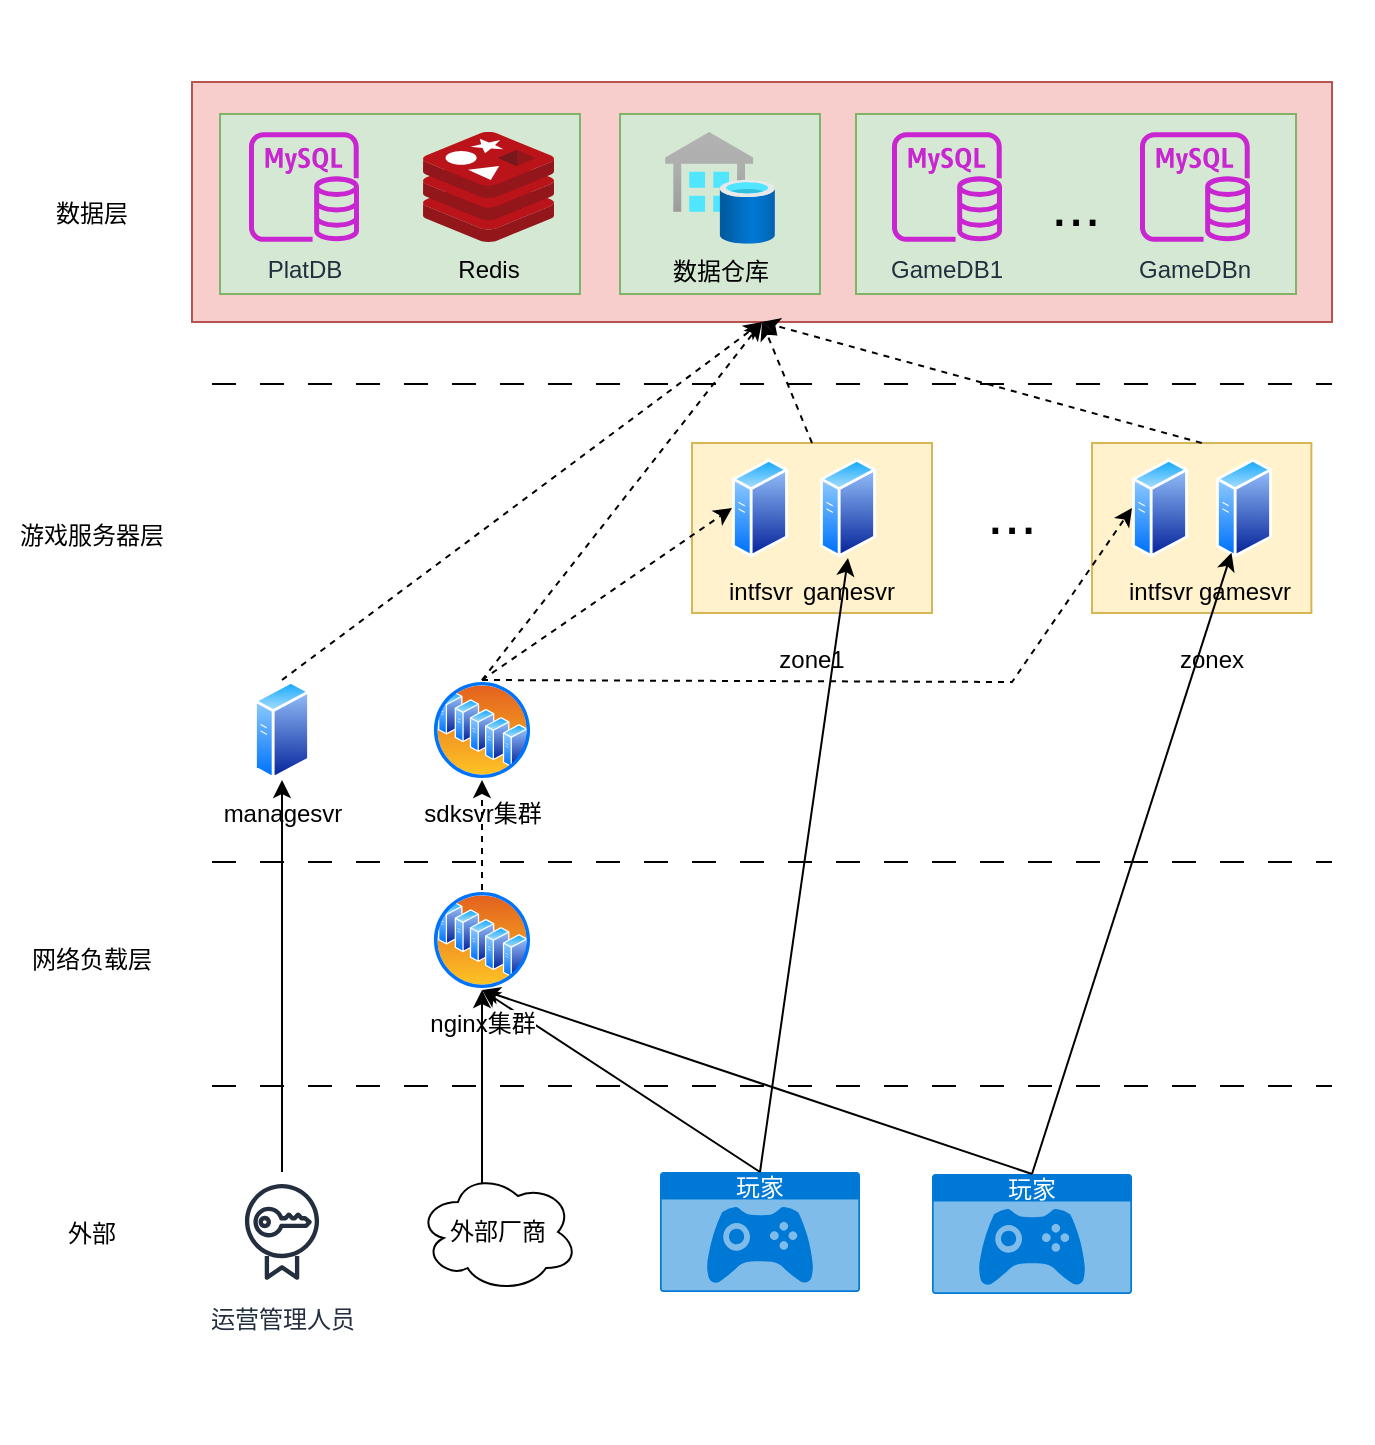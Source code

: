 <mxfile version="24.5.2" type="github">
  <diagram name="第 1 页" id="lp-h-IDp_jfbS1XNpj3D">
    <mxGraphModel dx="1213" dy="746" grid="1" gridSize="10" guides="1" tooltips="1" connect="1" arrows="1" fold="1" page="1" pageScale="1" pageWidth="827" pageHeight="1169" math="0" shadow="0">
      <root>
        <mxCell id="0" />
        <mxCell id="1" parent="0" />
        <mxCell id="fdmkG5_0djtjP1UlIzq4-67" value="" style="rounded=0;whiteSpace=wrap;html=1;fillColor=#f8cecc;strokeColor=#b85450;" vertex="1" parent="1">
          <mxGeometry x="150" y="50" width="570" height="120" as="geometry" />
        </mxCell>
        <mxCell id="fdmkG5_0djtjP1UlIzq4-42" value="" style="rounded=0;whiteSpace=wrap;html=1;fillColor=#fff2cc;strokeColor=#d6b656;" vertex="1" parent="1">
          <mxGeometry x="400" y="230.5" width="120" height="85" as="geometry" />
        </mxCell>
        <mxCell id="fdmkG5_0djtjP1UlIzq4-41" value="" style="rounded=0;whiteSpace=wrap;html=1;fillColor=#d5e8d4;strokeColor=#82b366;container=0;" vertex="1" parent="1">
          <mxGeometry x="364" y="66" width="100" height="90" as="geometry" />
        </mxCell>
        <mxCell id="fdmkG5_0djtjP1UlIzq4-1" value="玩家" style="html=1;whiteSpace=wrap;strokeColor=none;fillColor=#0079D6;labelPosition=center;verticalLabelPosition=middle;verticalAlign=top;align=center;fontSize=12;outlineConnect=0;spacingTop=-6;fontColor=#FFFFFF;sketch=0;shape=mxgraph.sitemap.game;" vertex="1" parent="1">
          <mxGeometry x="384" y="595" width="100" height="60" as="geometry" />
        </mxCell>
        <mxCell id="fdmkG5_0djtjP1UlIzq4-5" value="managesvr" style="image;aspect=fixed;perimeter=ellipsePerimeter;html=1;align=center;shadow=0;dashed=0;spacingTop=3;image=img/lib/active_directory/generic_server.svg;" vertex="1" parent="1">
          <mxGeometry x="181" y="349" width="28.0" height="50" as="geometry" />
        </mxCell>
        <mxCell id="fdmkG5_0djtjP1UlIzq4-6" value="&lt;div&gt;sdksvr集群&lt;/div&gt;" style="image;aspect=fixed;perimeter=ellipsePerimeter;html=1;align=center;shadow=0;dashed=0;spacingTop=3;image=img/lib/active_directory/server_farm.svg;imageBackground=none;" vertex="1" parent="1">
          <mxGeometry x="270" y="349" width="50" height="50" as="geometry" />
        </mxCell>
        <mxCell id="fdmkG5_0djtjP1UlIzq4-7" value="" style="endArrow=classic;html=1;rounded=0;exitX=0.5;exitY=0;exitDx=0;exitDy=0;dashed=1;entryX=0.5;entryY=1;entryDx=0;entryDy=0;" edge="1" parent="1" source="fdmkG5_0djtjP1UlIzq4-5" target="fdmkG5_0djtjP1UlIzq4-67">
          <mxGeometry width="50" height="50" relative="1" as="geometry">
            <mxPoint x="420" y="380" as="sourcePoint" />
            <mxPoint x="520" y="70" as="targetPoint" />
          </mxGeometry>
        </mxCell>
        <mxCell id="fdmkG5_0djtjP1UlIzq4-9" value="" style="endArrow=classic;html=1;rounded=0;exitX=0.5;exitY=0;exitDx=0;exitDy=0;exitPerimeter=0;entryX=0.5;entryY=1;entryDx=0;entryDy=0;" edge="1" parent="1" source="fdmkG5_0djtjP1UlIzq4-1" target="fdmkG5_0djtjP1UlIzq4-25">
          <mxGeometry width="50" height="50" relative="1" as="geometry">
            <mxPoint x="420" y="436" as="sourcePoint" />
            <mxPoint x="470" y="386" as="targetPoint" />
          </mxGeometry>
        </mxCell>
        <mxCell id="fdmkG5_0djtjP1UlIzq4-10" value="" style="endArrow=classic;html=1;rounded=0;exitX=0.5;exitY=0;exitDx=0;exitDy=0;entryX=0.5;entryY=1;entryDx=0;entryDy=0;dashed=1;" edge="1" parent="1" source="fdmkG5_0djtjP1UlIzq4-6" target="fdmkG5_0djtjP1UlIzq4-67">
          <mxGeometry width="50" height="50" relative="1" as="geometry">
            <mxPoint x="420" y="380" as="sourcePoint" />
            <mxPoint x="470" y="330" as="targetPoint" />
          </mxGeometry>
        </mxCell>
        <mxCell id="fdmkG5_0djtjP1UlIzq4-11" value="运营管理人员" style="sketch=0;outlineConnect=0;fontColor=#232F3E;gradientColor=none;strokeColor=#232F3E;fillColor=#ffffff;dashed=0;verticalLabelPosition=bottom;verticalAlign=top;align=center;html=1;fontSize=12;fontStyle=0;aspect=fixed;shape=mxgraph.aws4.resourceIcon;resIcon=mxgraph.aws4.certificate_manager;" vertex="1" parent="1">
          <mxGeometry x="165" y="595" width="60" height="60" as="geometry" />
        </mxCell>
        <mxCell id="fdmkG5_0djtjP1UlIzq4-12" value="" style="endArrow=classic;html=1;rounded=0;entryX=0.5;entryY=1;entryDx=0;entryDy=0;" edge="1" parent="1" source="fdmkG5_0djtjP1UlIzq4-11" target="fdmkG5_0djtjP1UlIzq4-5">
          <mxGeometry width="50" height="50" relative="1" as="geometry">
            <mxPoint x="600" y="500" as="sourcePoint" />
            <mxPoint x="470" y="330" as="targetPoint" />
          </mxGeometry>
        </mxCell>
        <mxCell id="fdmkG5_0djtjP1UlIzq4-13" value="" style="endArrow=classic;html=1;rounded=0;exitX=0.5;exitY=0;exitDx=0;exitDy=0;exitPerimeter=0;entryX=0.5;entryY=1;entryDx=0;entryDy=0;" edge="1" parent="1" source="fdmkG5_0djtjP1UlIzq4-1" target="fdmkG5_0djtjP1UlIzq4-43">
          <mxGeometry width="50" height="50" relative="1" as="geometry">
            <mxPoint x="420" y="380" as="sourcePoint" />
            <mxPoint x="505" y="448" as="targetPoint" />
          </mxGeometry>
        </mxCell>
        <mxCell id="fdmkG5_0djtjP1UlIzq4-19" value="" style="endArrow=none;html=1;rounded=0;dashed=1;dashPattern=12 12;" edge="1" parent="1">
          <mxGeometry width="50" height="50" relative="1" as="geometry">
            <mxPoint x="160" y="552" as="sourcePoint" />
            <mxPoint x="720" y="552" as="targetPoint" />
          </mxGeometry>
        </mxCell>
        <mxCell id="fdmkG5_0djtjP1UlIzq4-20" value="" style="rounded=0;whiteSpace=wrap;html=1;fillColor=#d5e8d4;strokeColor=#82b366;container=0;" vertex="1" parent="1">
          <mxGeometry x="164" y="66" width="180" height="90" as="geometry" />
        </mxCell>
        <mxCell id="fdmkG5_0djtjP1UlIzq4-21" value="Redis" style="image;sketch=0;aspect=fixed;html=1;points=[];align=center;fontSize=12;image=img/lib/mscae/Cache_Redis_Product.svg;container=0;labelBackgroundColor=none;" vertex="1" parent="1">
          <mxGeometry x="265.52" y="75" width="65.48" height="55" as="geometry" />
        </mxCell>
        <mxCell id="fdmkG5_0djtjP1UlIzq4-22" value="PlatDB" style="sketch=0;outlineConnect=0;fontColor=#232F3E;gradientColor=none;fillColor=#C925D1;strokeColor=none;dashed=0;verticalLabelPosition=bottom;verticalAlign=top;align=center;html=1;fontSize=12;fontStyle=0;aspect=fixed;pointerEvents=1;shape=mxgraph.aws4.rds_mysql_instance;container=0;" vertex="1" parent="1">
          <mxGeometry x="178.495" y="75" width="55" height="55" as="geometry" />
        </mxCell>
        <mxCell id="fdmkG5_0djtjP1UlIzq4-24" value="数据仓库" style="image;aspect=fixed;html=1;points=[];align=center;fontSize=12;image=img/lib/azure2/databases/SQL_Data_Warehouses.svg;container=0;labelBackgroundColor=none;" vertex="1" parent="1">
          <mxGeometry x="386.503" y="75" width="55" height="55.85" as="geometry" />
        </mxCell>
        <mxCell id="fdmkG5_0djtjP1UlIzq4-25" value="nginx集群" style="image;aspect=fixed;perimeter=ellipsePerimeter;html=1;align=center;shadow=0;dashed=0;spacingTop=3;image=img/lib/active_directory/server_farm.svg;" vertex="1" parent="1">
          <mxGeometry x="270" y="454" width="50" height="50" as="geometry" />
        </mxCell>
        <mxCell id="fdmkG5_0djtjP1UlIzq4-26" value="" style="endArrow=classic;html=1;rounded=0;exitX=0.5;exitY=0;exitDx=0;exitDy=0;entryX=0.5;entryY=1;entryDx=0;entryDy=0;dashed=1;" edge="1" parent="1" source="fdmkG5_0djtjP1UlIzq4-25" target="fdmkG5_0djtjP1UlIzq4-6">
          <mxGeometry width="50" height="50" relative="1" as="geometry">
            <mxPoint x="420" y="380" as="sourcePoint" />
            <mxPoint x="470" y="330" as="targetPoint" />
          </mxGeometry>
        </mxCell>
        <mxCell id="fdmkG5_0djtjP1UlIzq4-27" value="外部厂商" style="ellipse;shape=cloud;whiteSpace=wrap;html=1;" vertex="1" parent="1">
          <mxGeometry x="263" y="595" width="80" height="60" as="geometry" />
        </mxCell>
        <mxCell id="fdmkG5_0djtjP1UlIzq4-28" value="" style="endArrow=classic;html=1;rounded=0;exitX=0.4;exitY=0.1;exitDx=0;exitDy=0;exitPerimeter=0;entryX=0.5;entryY=1;entryDx=0;entryDy=0;" edge="1" parent="1" source="fdmkG5_0djtjP1UlIzq4-27" target="fdmkG5_0djtjP1UlIzq4-25">
          <mxGeometry width="50" height="50" relative="1" as="geometry">
            <mxPoint x="420" y="436" as="sourcePoint" />
            <mxPoint x="470" y="386" as="targetPoint" />
          </mxGeometry>
        </mxCell>
        <mxCell id="fdmkG5_0djtjP1UlIzq4-29" value="" style="endArrow=none;html=1;rounded=0;dashed=1;dashPattern=12 12;" edge="1" parent="1">
          <mxGeometry width="50" height="50" relative="1" as="geometry">
            <mxPoint x="160" y="440" as="sourcePoint" />
            <mxPoint x="720" y="440" as="targetPoint" />
          </mxGeometry>
        </mxCell>
        <mxCell id="fdmkG5_0djtjP1UlIzq4-30" value="" style="endArrow=none;html=1;rounded=0;dashed=1;dashPattern=12 12;" edge="1" parent="1">
          <mxGeometry width="50" height="50" relative="1" as="geometry">
            <mxPoint x="160" y="201" as="sourcePoint" />
            <mxPoint x="720" y="201" as="targetPoint" />
          </mxGeometry>
        </mxCell>
        <mxCell id="fdmkG5_0djtjP1UlIzq4-31" value="数据层" style="text;strokeColor=none;align=center;fillColor=none;html=1;verticalAlign=middle;whiteSpace=wrap;rounded=0;" vertex="1" parent="1">
          <mxGeometry x="70" y="100.93" width="60" height="30" as="geometry" />
        </mxCell>
        <mxCell id="fdmkG5_0djtjP1UlIzq4-32" value="游戏服务器层" style="text;strokeColor=none;align=center;fillColor=none;html=1;verticalAlign=middle;whiteSpace=wrap;rounded=0;" vertex="1" parent="1">
          <mxGeometry x="55" y="262" width="90" height="30" as="geometry" />
        </mxCell>
        <mxCell id="fdmkG5_0djtjP1UlIzq4-33" value="网络负载层" style="text;strokeColor=none;align=center;fillColor=none;html=1;verticalAlign=middle;whiteSpace=wrap;rounded=0;" vertex="1" parent="1">
          <mxGeometry x="55" y="474" width="90" height="30" as="geometry" />
        </mxCell>
        <mxCell id="fdmkG5_0djtjP1UlIzq4-34" value="外部" style="text;strokeColor=none;align=center;fillColor=none;html=1;verticalAlign=middle;whiteSpace=wrap;rounded=0;" vertex="1" parent="1">
          <mxGeometry x="55" y="611" width="90" height="30" as="geometry" />
        </mxCell>
        <mxCell id="fdmkG5_0djtjP1UlIzq4-35" value="" style="rounded=0;whiteSpace=wrap;html=1;opacity=0;" vertex="1" parent="1">
          <mxGeometry x="55" y="694" width="685" height="36" as="geometry" />
        </mxCell>
        <mxCell id="fdmkG5_0djtjP1UlIzq4-36" value="" style="rounded=0;whiteSpace=wrap;html=1;opacity=0;" vertex="1" parent="1">
          <mxGeometry x="55" y="10" width="685" height="30" as="geometry" />
        </mxCell>
        <mxCell id="fdmkG5_0djtjP1UlIzq4-37" value="&lt;font style=&quot;font-size: 30px;&quot;&gt;...&lt;/font&gt;" style="rounded=0;whiteSpace=wrap;html=1;fillColor=#d5e8d4;strokeColor=#82b366;container=0;" vertex="1" parent="1">
          <mxGeometry x="482" y="66" width="220" height="90" as="geometry" />
        </mxCell>
        <mxCell id="fdmkG5_0djtjP1UlIzq4-38" value="GameDB1" style="sketch=0;outlineConnect=0;fontColor=#232F3E;gradientColor=none;fillColor=#C925D1;strokeColor=none;dashed=0;verticalLabelPosition=bottom;verticalAlign=top;align=center;html=1;fontSize=12;fontStyle=0;aspect=fixed;pointerEvents=1;shape=mxgraph.aws4.rds_mysql_instance;container=0;" vertex="1" parent="1">
          <mxGeometry x="499.995" y="75" width="55" height="55" as="geometry" />
        </mxCell>
        <mxCell id="fdmkG5_0djtjP1UlIzq4-40" value="GameDBn" style="sketch=0;outlineConnect=0;fontColor=#232F3E;gradientColor=none;fillColor=#C925D1;strokeColor=none;dashed=0;verticalLabelPosition=bottom;verticalAlign=top;align=center;html=1;fontSize=12;fontStyle=0;aspect=fixed;pointerEvents=1;shape=mxgraph.aws4.rds_mysql_instance;container=0;" vertex="1" parent="1">
          <mxGeometry x="623.995" y="75" width="55" height="55" as="geometry" />
        </mxCell>
        <mxCell id="fdmkG5_0djtjP1UlIzq4-43" value="gamesvr" style="image;aspect=fixed;perimeter=ellipsePerimeter;html=1;align=center;shadow=0;dashed=0;spacingTop=3;image=img/lib/active_directory/generic_server.svg;labelBackgroundColor=none;" vertex="1" parent="1">
          <mxGeometry x="464" y="238" width="28.0" height="50" as="geometry" />
        </mxCell>
        <mxCell id="fdmkG5_0djtjP1UlIzq4-44" value="intfsvr" style="image;aspect=fixed;perimeter=ellipsePerimeter;html=1;align=center;shadow=0;dashed=0;spacingTop=3;image=img/lib/active_directory/generic_server.svg;labelBackgroundColor=none;" vertex="1" parent="1">
          <mxGeometry x="420" y="238" width="28.0" height="50" as="geometry" />
        </mxCell>
        <mxCell id="fdmkG5_0djtjP1UlIzq4-47" value="" style="endArrow=classic;html=1;rounded=0;exitX=0.5;exitY=0;exitDx=0;exitDy=0;entryX=0;entryY=0.5;entryDx=0;entryDy=0;dashed=1;" edge="1" parent="1" source="fdmkG5_0djtjP1UlIzq4-6" target="fdmkG5_0djtjP1UlIzq4-44">
          <mxGeometry width="50" height="50" relative="1" as="geometry">
            <mxPoint x="305" y="302" as="sourcePoint" />
            <mxPoint x="253" y="166" as="targetPoint" />
            <Array as="points" />
          </mxGeometry>
        </mxCell>
        <mxCell id="fdmkG5_0djtjP1UlIzq4-51" value="" style="rounded=0;whiteSpace=wrap;html=1;fillColor=#fff2cc;strokeColor=#d6b656;aspect=fixed;" vertex="1" parent="1">
          <mxGeometry x="600" y="230.5" width="109.68" height="85" as="geometry" />
        </mxCell>
        <mxCell id="fdmkG5_0djtjP1UlIzq4-52" value="gamesvr" style="image;aspect=fixed;perimeter=ellipsePerimeter;html=1;align=center;shadow=0;dashed=0;spacingTop=3;image=img/lib/active_directory/generic_server.svg;labelBackgroundColor=none;" vertex="1" parent="1">
          <mxGeometry x="662" y="238" width="28.0" height="50" as="geometry" />
        </mxCell>
        <mxCell id="fdmkG5_0djtjP1UlIzq4-53" value="intfsvr" style="image;aspect=fixed;perimeter=ellipsePerimeter;html=1;align=center;shadow=0;dashed=0;spacingTop=3;image=img/lib/active_directory/generic_server.svg;labelBackgroundColor=none;" vertex="1" parent="1">
          <mxGeometry x="620" y="238" width="28.0" height="50" as="geometry" />
        </mxCell>
        <mxCell id="fdmkG5_0djtjP1UlIzq4-54" value="..." style="text;strokeColor=none;align=center;fillColor=none;html=1;verticalAlign=middle;whiteSpace=wrap;rounded=0;fontSize=30;" vertex="1" parent="1">
          <mxGeometry x="530" y="250" width="60" height="30" as="geometry" />
        </mxCell>
        <mxCell id="fdmkG5_0djtjP1UlIzq4-46" value="zone1" style="text;strokeColor=none;align=center;fillColor=none;html=1;verticalAlign=middle;whiteSpace=wrap;rounded=0;" vertex="1" parent="1">
          <mxGeometry x="430" y="323.5" width="60" height="30" as="geometry" />
        </mxCell>
        <mxCell id="fdmkG5_0djtjP1UlIzq4-58" value="zonex" style="text;strokeColor=none;align=center;fillColor=none;html=1;verticalAlign=middle;whiteSpace=wrap;rounded=0;" vertex="1" parent="1">
          <mxGeometry x="630" y="323.5" width="60" height="30" as="geometry" />
        </mxCell>
        <mxCell id="fdmkG5_0djtjP1UlIzq4-59" value="" style="endArrow=classic;html=1;rounded=0;exitX=0.5;exitY=0;exitDx=0;exitDy=0;entryX=0;entryY=0.5;entryDx=0;entryDy=0;dashed=1;" edge="1" parent="1" source="fdmkG5_0djtjP1UlIzq4-6" target="fdmkG5_0djtjP1UlIzq4-53">
          <mxGeometry width="50" height="50" relative="1" as="geometry">
            <mxPoint x="305" y="302" as="sourcePoint" />
            <mxPoint x="430" y="277" as="targetPoint" />
            <Array as="points">
              <mxPoint x="560" y="350" />
            </Array>
          </mxGeometry>
        </mxCell>
        <mxCell id="fdmkG5_0djtjP1UlIzq4-60" value="" style="endArrow=classic;html=1;rounded=0;entryX=0.25;entryY=1;entryDx=0;entryDy=0;exitX=0.5;exitY=0;exitDx=0;exitDy=0;exitPerimeter=0;" edge="1" parent="1" source="fdmkG5_0djtjP1UlIzq4-61" target="fdmkG5_0djtjP1UlIzq4-52">
          <mxGeometry width="50" height="50" relative="1" as="geometry">
            <mxPoint x="610" y="600" as="sourcePoint" />
            <mxPoint x="488" y="302" as="targetPoint" />
          </mxGeometry>
        </mxCell>
        <mxCell id="fdmkG5_0djtjP1UlIzq4-61" value="玩家" style="html=1;whiteSpace=wrap;strokeColor=none;fillColor=#0079D6;labelPosition=center;verticalLabelPosition=middle;verticalAlign=top;align=center;fontSize=12;outlineConnect=0;spacingTop=-6;fontColor=#FFFFFF;sketch=0;shape=mxgraph.sitemap.game;" vertex="1" parent="1">
          <mxGeometry x="520" y="596" width="100" height="60" as="geometry" />
        </mxCell>
        <mxCell id="fdmkG5_0djtjP1UlIzq4-62" value="" style="endArrow=classic;html=1;rounded=0;dashed=1;exitX=0.5;exitY=0;exitDx=0;exitDy=0;entryX=0.5;entryY=1;entryDx=0;entryDy=0;" edge="1" parent="1" source="fdmkG5_0djtjP1UlIzq4-42" target="fdmkG5_0djtjP1UlIzq4-67">
          <mxGeometry width="50" height="50" relative="1" as="geometry">
            <mxPoint x="460" y="230" as="sourcePoint" />
            <mxPoint x="608" y="166" as="targetPoint" />
          </mxGeometry>
        </mxCell>
        <mxCell id="fdmkG5_0djtjP1UlIzq4-63" value="" style="endArrow=classic;html=1;rounded=0;exitX=0.5;exitY=0;exitDx=0;exitDy=0;exitPerimeter=0;entryX=0.5;entryY=1;entryDx=0;entryDy=0;" edge="1" parent="1" source="fdmkG5_0djtjP1UlIzq4-61" target="fdmkG5_0djtjP1UlIzq4-25">
          <mxGeometry width="50" height="50" relative="1" as="geometry">
            <mxPoint x="444" y="605" as="sourcePoint" />
            <mxPoint x="305" y="514" as="targetPoint" />
          </mxGeometry>
        </mxCell>
        <mxCell id="fdmkG5_0djtjP1UlIzq4-65" value="" style="endArrow=classic;html=1;rounded=0;entryX=0.5;entryY=1;entryDx=0;entryDy=0;dashed=1;exitX=0.5;exitY=0;exitDx=0;exitDy=0;" edge="1" parent="1" source="fdmkG5_0djtjP1UlIzq4-51" target="fdmkG5_0djtjP1UlIzq4-67">
          <mxGeometry width="50" height="50" relative="1" as="geometry">
            <mxPoint x="470" y="241" as="sourcePoint" />
            <mxPoint x="424" y="166" as="targetPoint" />
          </mxGeometry>
        </mxCell>
      </root>
    </mxGraphModel>
  </diagram>
</mxfile>
